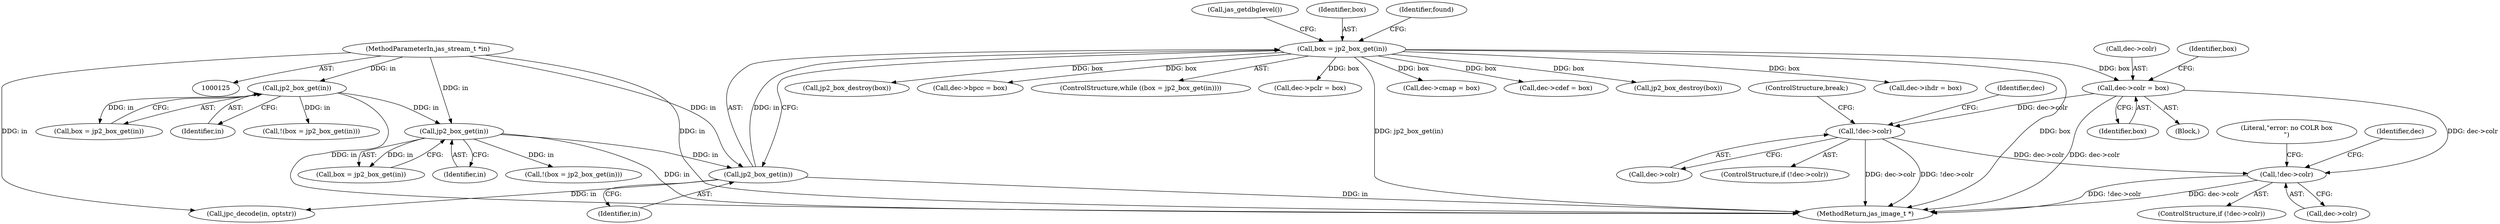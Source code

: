 digraph "0_jasper_d42b2388f7f8e0332c846675133acea151fc557a_33@pointer" {
"1000343" [label="(Call,dec->colr = box)"];
"1000229" [label="(Call,box = jp2_box_get(in))"];
"1000231" [label="(Call,jp2_box_get(in))"];
"1000206" [label="(Call,jp2_box_get(in))"];
"1000167" [label="(Call,jp2_box_get(in))"];
"1000126" [label="(MethodParameterIn,jas_stream_t *in)"];
"1000338" [label="(Call,!dec->colr)"];
"1000581" [label="(Call,!dec->colr)"];
"1000347" [label="(Identifier,box)"];
"1000203" [label="(Call,!(box = jp2_box_get(in)))"];
"1000339" [label="(Call,dec->colr)"];
"1000311" [label="(Call,dec->pclr = box)"];
"1000582" [label="(Call,dec->colr)"];
"1000327" [label="(Call,dec->cmap = box)"];
"1000344" [label="(Call,dec->colr)"];
"1000165" [label="(Call,box = jp2_box_get(in))"];
"1000232" [label="(Identifier,in)"];
"1000236" [label="(Call,jas_getdbglevel())"];
"1000342" [label="(Block,)"];
"1000206" [label="(Call,jp2_box_get(in))"];
"1000338" [label="(Call,!dec->colr)"];
"1000295" [label="(Call,dec->cdef = box)"];
"1000355" [label="(Call,jp2_box_destroy(box))"];
"1000168" [label="(Identifier,in)"];
"1000164" [label="(Call,!(box = jp2_box_get(in)))"];
"1000204" [label="(Call,box = jp2_box_get(in))"];
"1000230" [label="(Identifier,box)"];
"1000126" [label="(MethodParameterIn,jas_stream_t *in)"];
"1000594" [label="(Identifier,dec)"];
"1000587" [label="(Literal,\"error: no COLR box\n\")"];
"1000580" [label="(ControlStructure,if (!dec->colr))"];
"1000167" [label="(Call,jp2_box_get(in))"];
"1000343" [label="(Call,dec->colr = box)"];
"1000229" [label="(Call,box = jp2_box_get(in))"];
"1000263" [label="(Call,dec->ihdr = box)"];
"1000581" [label="(Call,!dec->colr)"];
"1001265" [label="(MethodReturn,jas_image_t *)"];
"1000351" [label="(ControlStructure,break;)"];
"1000349" [label="(Identifier,box)"];
"1000231" [label="(Call,jp2_box_get(in))"];
"1000377" [label="(Call,jpc_decode(in, optstr))"];
"1000337" [label="(ControlStructure,if (!dec->colr))"];
"1000207" [label="(Identifier,in)"];
"1001256" [label="(Call,jp2_box_destroy(box))"];
"1000279" [label="(Call,dec->bpcc = box)"];
"1000366" [label="(Identifier,found)"];
"1000345" [label="(Identifier,dec)"];
"1000228" [label="(ControlStructure,while ((box = jp2_box_get(in))))"];
"1000343" -> "1000342"  [label="AST: "];
"1000343" -> "1000347"  [label="CFG: "];
"1000344" -> "1000343"  [label="AST: "];
"1000347" -> "1000343"  [label="AST: "];
"1000349" -> "1000343"  [label="CFG: "];
"1000343" -> "1001265"  [label="DDG: dec->colr"];
"1000343" -> "1000338"  [label="DDG: dec->colr"];
"1000229" -> "1000343"  [label="DDG: box"];
"1000343" -> "1000581"  [label="DDG: dec->colr"];
"1000229" -> "1000228"  [label="AST: "];
"1000229" -> "1000231"  [label="CFG: "];
"1000230" -> "1000229"  [label="AST: "];
"1000231" -> "1000229"  [label="AST: "];
"1000236" -> "1000229"  [label="CFG: "];
"1000366" -> "1000229"  [label="CFG: "];
"1000229" -> "1001265"  [label="DDG: jp2_box_get(in)"];
"1000229" -> "1001265"  [label="DDG: box"];
"1000231" -> "1000229"  [label="DDG: in"];
"1000229" -> "1000263"  [label="DDG: box"];
"1000229" -> "1000279"  [label="DDG: box"];
"1000229" -> "1000295"  [label="DDG: box"];
"1000229" -> "1000311"  [label="DDG: box"];
"1000229" -> "1000327"  [label="DDG: box"];
"1000229" -> "1000355"  [label="DDG: box"];
"1000229" -> "1001256"  [label="DDG: box"];
"1000231" -> "1000232"  [label="CFG: "];
"1000232" -> "1000231"  [label="AST: "];
"1000231" -> "1001265"  [label="DDG: in"];
"1000206" -> "1000231"  [label="DDG: in"];
"1000126" -> "1000231"  [label="DDG: in"];
"1000231" -> "1000377"  [label="DDG: in"];
"1000206" -> "1000204"  [label="AST: "];
"1000206" -> "1000207"  [label="CFG: "];
"1000207" -> "1000206"  [label="AST: "];
"1000204" -> "1000206"  [label="CFG: "];
"1000206" -> "1001265"  [label="DDG: in"];
"1000206" -> "1000203"  [label="DDG: in"];
"1000206" -> "1000204"  [label="DDG: in"];
"1000167" -> "1000206"  [label="DDG: in"];
"1000126" -> "1000206"  [label="DDG: in"];
"1000167" -> "1000165"  [label="AST: "];
"1000167" -> "1000168"  [label="CFG: "];
"1000168" -> "1000167"  [label="AST: "];
"1000165" -> "1000167"  [label="CFG: "];
"1000167" -> "1001265"  [label="DDG: in"];
"1000167" -> "1000164"  [label="DDG: in"];
"1000167" -> "1000165"  [label="DDG: in"];
"1000126" -> "1000167"  [label="DDG: in"];
"1000126" -> "1000125"  [label="AST: "];
"1000126" -> "1001265"  [label="DDG: in"];
"1000126" -> "1000377"  [label="DDG: in"];
"1000338" -> "1000337"  [label="AST: "];
"1000338" -> "1000339"  [label="CFG: "];
"1000339" -> "1000338"  [label="AST: "];
"1000345" -> "1000338"  [label="CFG: "];
"1000351" -> "1000338"  [label="CFG: "];
"1000338" -> "1001265"  [label="DDG: dec->colr"];
"1000338" -> "1001265"  [label="DDG: !dec->colr"];
"1000338" -> "1000581"  [label="DDG: dec->colr"];
"1000581" -> "1000580"  [label="AST: "];
"1000581" -> "1000582"  [label="CFG: "];
"1000582" -> "1000581"  [label="AST: "];
"1000587" -> "1000581"  [label="CFG: "];
"1000594" -> "1000581"  [label="CFG: "];
"1000581" -> "1001265"  [label="DDG: dec->colr"];
"1000581" -> "1001265"  [label="DDG: !dec->colr"];
}
